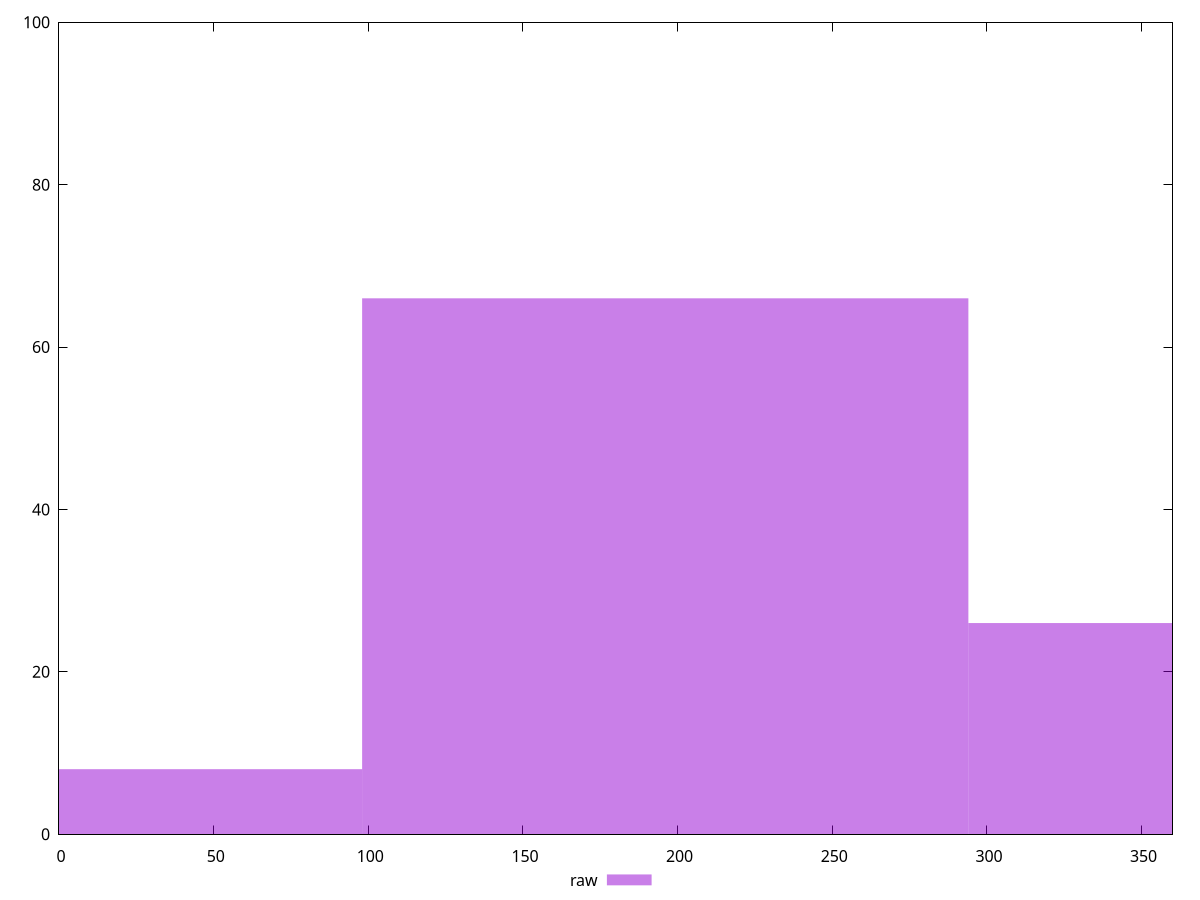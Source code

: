 reset

$raw <<EOF
196.0048170600386 66
392.0096341200772 26
0 8
EOF

set key outside below
set boxwidth 196.0048170600386
set xrange [0:360]
set yrange [0:100]
set trange [0:100]
set style fill transparent solid 0.5 noborder
set terminal svg size 640, 490 enhanced background rgb 'white'
set output "report_00015_2021-02-09T16-11-33.973Z/offscreen-images/samples/pages+cached/raw/histogram.svg"

plot $raw title "raw" with boxes

reset
